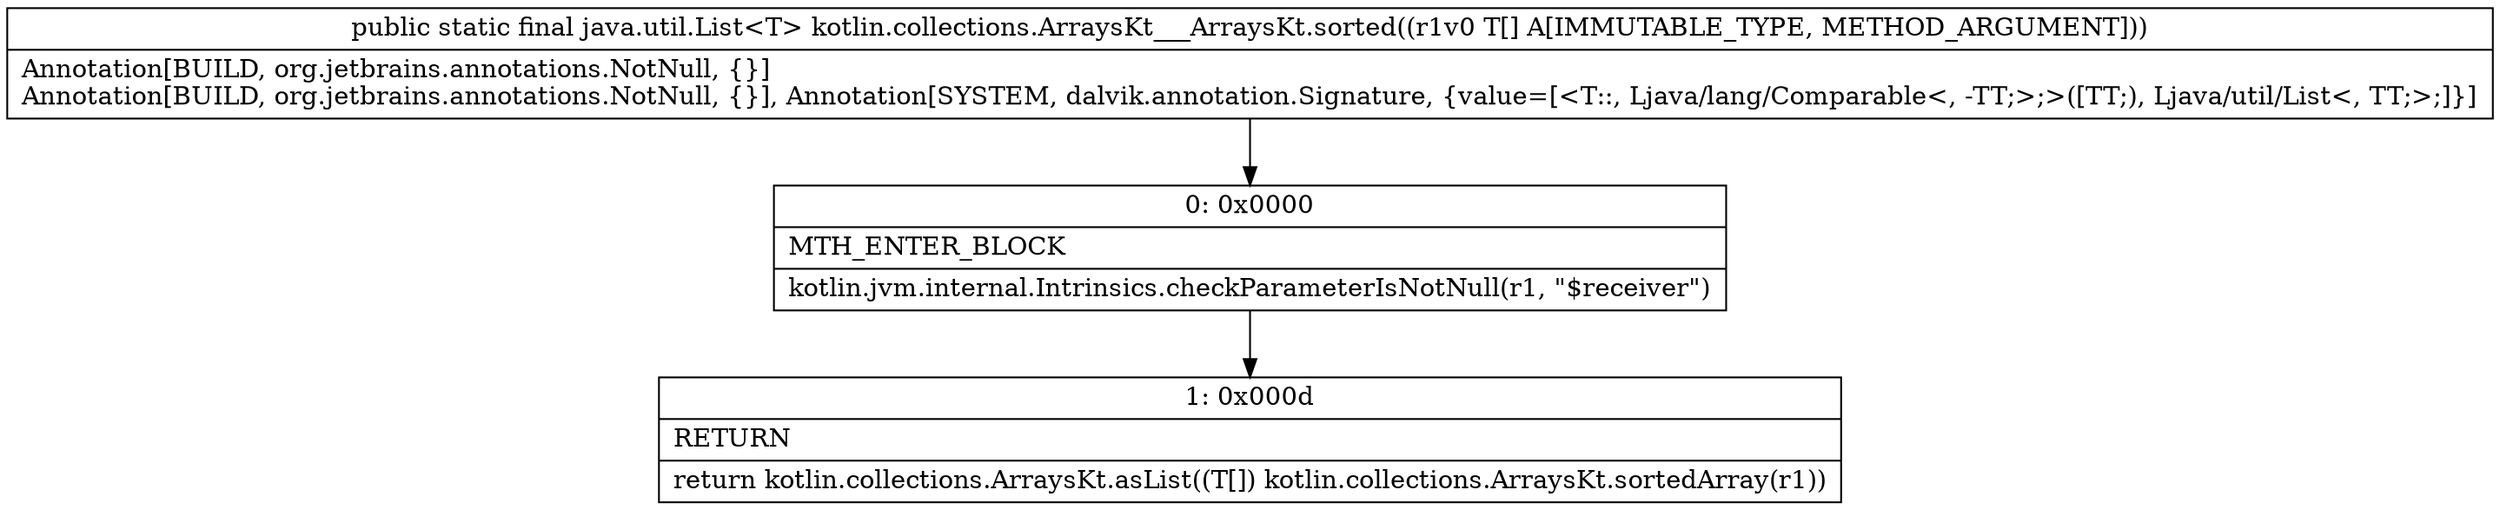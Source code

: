 digraph "CFG forkotlin.collections.ArraysKt___ArraysKt.sorted([Ljava\/lang\/Comparable;)Ljava\/util\/List;" {
Node_0 [shape=record,label="{0\:\ 0x0000|MTH_ENTER_BLOCK\l|kotlin.jvm.internal.Intrinsics.checkParameterIsNotNull(r1, \"$receiver\")\l}"];
Node_1 [shape=record,label="{1\:\ 0x000d|RETURN\l|return kotlin.collections.ArraysKt.asList((T[]) kotlin.collections.ArraysKt.sortedArray(r1))\l}"];
MethodNode[shape=record,label="{public static final java.util.List\<T\> kotlin.collections.ArraysKt___ArraysKt.sorted((r1v0 T[] A[IMMUTABLE_TYPE, METHOD_ARGUMENT]))  | Annotation[BUILD, org.jetbrains.annotations.NotNull, \{\}]\lAnnotation[BUILD, org.jetbrains.annotations.NotNull, \{\}], Annotation[SYSTEM, dalvik.annotation.Signature, \{value=[\<T::, Ljava\/lang\/Comparable\<, \-TT;\>;\>([TT;), Ljava\/util\/List\<, TT;\>;]\}]\l}"];
MethodNode -> Node_0;
Node_0 -> Node_1;
}


